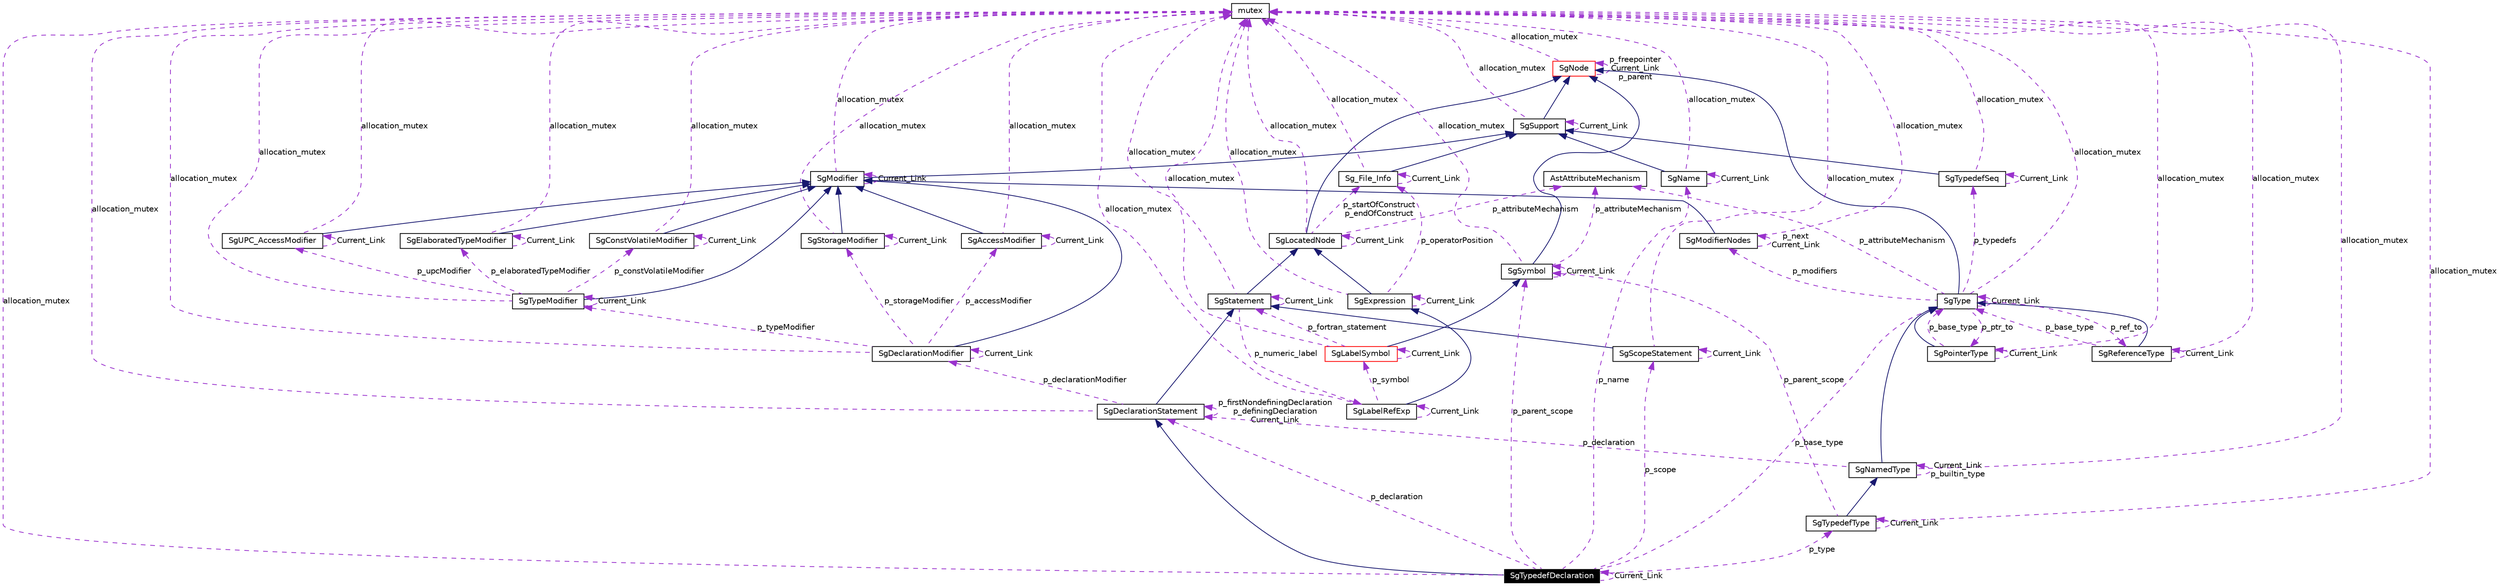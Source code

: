 digraph G
{
  edge [fontname="Helvetica",fontsize=10,labelfontname="Helvetica",labelfontsize=10];
  node [fontname="Helvetica",fontsize=10,shape=record];
  Node1 [label="SgTypedefDeclaration",height=0.2,width=0.4,color="white", fillcolor="black", style="filled" fontcolor="white"];
  Node2 -> Node1 [dir=back,color="midnightblue",fontsize=10,style="solid",fontname="Helvetica"];
  Node2 [label="SgDeclarationStatement",height=0.2,width=0.4,color="black",URL="$classSgDeclarationStatement.html"];
  Node3 -> Node2 [dir=back,color="midnightblue",fontsize=10,style="solid",fontname="Helvetica"];
  Node3 [label="SgStatement",height=0.2,width=0.4,color="black",URL="$classSgStatement.html"];
  Node4 -> Node3 [dir=back,color="midnightblue",fontsize=10,style="solid",fontname="Helvetica"];
  Node4 [label="SgLocatedNode",height=0.2,width=0.4,color="black",URL="$classSgLocatedNode.html"];
  Node5 -> Node4 [dir=back,color="midnightblue",fontsize=10,style="solid",fontname="Helvetica"];
  Node5 [label="SgNode",height=0.2,width=0.4,color="red",URL="$classSgNode.html"];
  Node5 -> Node5 [dir=back,color="darkorchid3",fontsize=10,style="dashed",label="p_freepointer\nCurrent_Link\np_parent",fontname="Helvetica"];
  Node6 -> Node5 [dir=back,color="darkorchid3",fontsize=10,style="dashed",label="allocation_mutex",fontname="Helvetica"];
  Node6 [label="mutex",height=0.2,width=0.4,color="black",URL="$classmutex.html"];
  Node6 -> Node4 [dir=back,color="darkorchid3",fontsize=10,style="dashed",label="allocation_mutex",fontname="Helvetica"];
  Node7 -> Node4 [dir=back,color="darkorchid3",fontsize=10,style="dashed",label="p_attributeMechanism",fontname="Helvetica"];
  Node7 [label="AstAttributeMechanism",height=0.2,width=0.4,color="black",URL="$classAstAttributeMechanism.html"];
  Node8 -> Node4 [dir=back,color="darkorchid3",fontsize=10,style="dashed",label="p_startOfConstruct\np_endOfConstruct",fontname="Helvetica"];
  Node8 [label="Sg_File_Info",height=0.2,width=0.4,color="black",URL="$classSg__File__Info.html"];
  Node9 -> Node8 [dir=back,color="midnightblue",fontsize=10,style="solid",fontname="Helvetica"];
  Node9 [label="SgSupport",height=0.2,width=0.4,color="black",URL="$classSgSupport.html"];
  Node5 -> Node9 [dir=back,color="midnightblue",fontsize=10,style="solid",fontname="Helvetica"];
  Node6 -> Node9 [dir=back,color="darkorchid3",fontsize=10,style="dashed",label="allocation_mutex",fontname="Helvetica"];
  Node9 -> Node9 [dir=back,color="darkorchid3",fontsize=10,style="dashed",label="Current_Link",fontname="Helvetica"];
  Node6 -> Node8 [dir=back,color="darkorchid3",fontsize=10,style="dashed",label="allocation_mutex",fontname="Helvetica"];
  Node8 -> Node8 [dir=back,color="darkorchid3",fontsize=10,style="dashed",label="Current_Link",fontname="Helvetica"];
  Node4 -> Node4 [dir=back,color="darkorchid3",fontsize=10,style="dashed",label="Current_Link",fontname="Helvetica"];
  Node10 -> Node3 [dir=back,color="darkorchid3",fontsize=10,style="dashed",label="p_numeric_label",fontname="Helvetica"];
  Node10 [label="SgLabelRefExp",height=0.2,width=0.4,color="black",URL="$classSgLabelRefExp.html"];
  Node11 -> Node10 [dir=back,color="midnightblue",fontsize=10,style="solid",fontname="Helvetica"];
  Node11 [label="SgExpression",height=0.2,width=0.4,color="black",URL="$classSgExpression.html"];
  Node4 -> Node11 [dir=back,color="midnightblue",fontsize=10,style="solid",fontname="Helvetica"];
  Node11 -> Node11 [dir=back,color="darkorchid3",fontsize=10,style="dashed",label="Current_Link",fontname="Helvetica"];
  Node6 -> Node11 [dir=back,color="darkorchid3",fontsize=10,style="dashed",label="allocation_mutex",fontname="Helvetica"];
  Node8 -> Node11 [dir=back,color="darkorchid3",fontsize=10,style="dashed",label="p_operatorPosition",fontname="Helvetica"];
  Node10 -> Node10 [dir=back,color="darkorchid3",fontsize=10,style="dashed",label="Current_Link",fontname="Helvetica"];
  Node6 -> Node10 [dir=back,color="darkorchid3",fontsize=10,style="dashed",label="allocation_mutex",fontname="Helvetica"];
  Node12 -> Node10 [dir=back,color="darkorchid3",fontsize=10,style="dashed",label="p_symbol",fontname="Helvetica"];
  Node12 [label="SgLabelSymbol",height=0.2,width=0.4,color="red",URL="$classSgLabelSymbol.html"];
  Node13 -> Node12 [dir=back,color="midnightblue",fontsize=10,style="solid",fontname="Helvetica"];
  Node13 [label="SgSymbol",height=0.2,width=0.4,color="black",URL="$classSgSymbol.html"];
  Node5 -> Node13 [dir=back,color="midnightblue",fontsize=10,style="solid",fontname="Helvetica"];
  Node6 -> Node13 [dir=back,color="darkorchid3",fontsize=10,style="dashed",label="allocation_mutex",fontname="Helvetica"];
  Node7 -> Node13 [dir=back,color="darkorchid3",fontsize=10,style="dashed",label="p_attributeMechanism",fontname="Helvetica"];
  Node13 -> Node13 [dir=back,color="darkorchid3",fontsize=10,style="dashed",label="Current_Link",fontname="Helvetica"];
  Node3 -> Node12 [dir=back,color="darkorchid3",fontsize=10,style="dashed",label="p_fortran_statement",fontname="Helvetica"];
  Node6 -> Node12 [dir=back,color="darkorchid3",fontsize=10,style="dashed",label="allocation_mutex",fontname="Helvetica"];
  Node12 -> Node12 [dir=back,color="darkorchid3",fontsize=10,style="dashed",label="Current_Link",fontname="Helvetica"];
  Node3 -> Node3 [dir=back,color="darkorchid3",fontsize=10,style="dashed",label="Current_Link",fontname="Helvetica"];
  Node6 -> Node3 [dir=back,color="darkorchid3",fontsize=10,style="dashed",label="allocation_mutex",fontname="Helvetica"];
  Node14 -> Node2 [dir=back,color="darkorchid3",fontsize=10,style="dashed",label="p_declarationModifier",fontname="Helvetica"];
  Node14 [label="SgDeclarationModifier",height=0.2,width=0.4,color="black",URL="$classSgDeclarationModifier.html"];
  Node15 -> Node14 [dir=back,color="midnightblue",fontsize=10,style="solid",fontname="Helvetica"];
  Node15 [label="SgModifier",height=0.2,width=0.4,color="black",URL="$classSgModifier.html"];
  Node9 -> Node15 [dir=back,color="midnightblue",fontsize=10,style="solid",fontname="Helvetica"];
  Node6 -> Node15 [dir=back,color="darkorchid3",fontsize=10,style="dashed",label="allocation_mutex",fontname="Helvetica"];
  Node15 -> Node15 [dir=back,color="darkorchid3",fontsize=10,style="dashed",label="Current_Link",fontname="Helvetica"];
  Node16 -> Node14 [dir=back,color="darkorchid3",fontsize=10,style="dashed",label="p_typeModifier",fontname="Helvetica"];
  Node16 [label="SgTypeModifier",height=0.2,width=0.4,color="black",URL="$classSgTypeModifier.html"];
  Node15 -> Node16 [dir=back,color="midnightblue",fontsize=10,style="solid",fontname="Helvetica"];
  Node17 -> Node16 [dir=back,color="darkorchid3",fontsize=10,style="dashed",label="p_elaboratedTypeModifier",fontname="Helvetica"];
  Node17 [label="SgElaboratedTypeModifier",height=0.2,width=0.4,color="black",URL="$classSgElaboratedTypeModifier.html"];
  Node15 -> Node17 [dir=back,color="midnightblue",fontsize=10,style="solid",fontname="Helvetica"];
  Node17 -> Node17 [dir=back,color="darkorchid3",fontsize=10,style="dashed",label="Current_Link",fontname="Helvetica"];
  Node6 -> Node17 [dir=back,color="darkorchid3",fontsize=10,style="dashed",label="allocation_mutex",fontname="Helvetica"];
  Node16 -> Node16 [dir=back,color="darkorchid3",fontsize=10,style="dashed",label="Current_Link",fontname="Helvetica"];
  Node18 -> Node16 [dir=back,color="darkorchid3",fontsize=10,style="dashed",label="p_constVolatileModifier",fontname="Helvetica"];
  Node18 [label="SgConstVolatileModifier",height=0.2,width=0.4,color="black",URL="$classSgConstVolatileModifier.html"];
  Node15 -> Node18 [dir=back,color="midnightblue",fontsize=10,style="solid",fontname="Helvetica"];
  Node18 -> Node18 [dir=back,color="darkorchid3",fontsize=10,style="dashed",label="Current_Link",fontname="Helvetica"];
  Node6 -> Node18 [dir=back,color="darkorchid3",fontsize=10,style="dashed",label="allocation_mutex",fontname="Helvetica"];
  Node6 -> Node16 [dir=back,color="darkorchid3",fontsize=10,style="dashed",label="allocation_mutex",fontname="Helvetica"];
  Node19 -> Node16 [dir=back,color="darkorchid3",fontsize=10,style="dashed",label="p_upcModifier",fontname="Helvetica"];
  Node19 [label="SgUPC_AccessModifier",height=0.2,width=0.4,color="black",URL="$classSgUPC__AccessModifier.html"];
  Node15 -> Node19 [dir=back,color="midnightblue",fontsize=10,style="solid",fontname="Helvetica"];
  Node6 -> Node19 [dir=back,color="darkorchid3",fontsize=10,style="dashed",label="allocation_mutex",fontname="Helvetica"];
  Node19 -> Node19 [dir=back,color="darkorchid3",fontsize=10,style="dashed",label="Current_Link",fontname="Helvetica"];
  Node14 -> Node14 [dir=back,color="darkorchid3",fontsize=10,style="dashed",label="Current_Link",fontname="Helvetica"];
  Node6 -> Node14 [dir=back,color="darkorchid3",fontsize=10,style="dashed",label="allocation_mutex",fontname="Helvetica"];
  Node20 -> Node14 [dir=back,color="darkorchid3",fontsize=10,style="dashed",label="p_storageModifier",fontname="Helvetica"];
  Node20 [label="SgStorageModifier",height=0.2,width=0.4,color="black",URL="$classSgStorageModifier.html"];
  Node15 -> Node20 [dir=back,color="midnightblue",fontsize=10,style="solid",fontname="Helvetica"];
  Node6 -> Node20 [dir=back,color="darkorchid3",fontsize=10,style="dashed",label="allocation_mutex",fontname="Helvetica"];
  Node20 -> Node20 [dir=back,color="darkorchid3",fontsize=10,style="dashed",label="Current_Link",fontname="Helvetica"];
  Node21 -> Node14 [dir=back,color="darkorchid3",fontsize=10,style="dashed",label="p_accessModifier",fontname="Helvetica"];
  Node21 [label="SgAccessModifier",height=0.2,width=0.4,color="black",URL="$classSgAccessModifier.html"];
  Node15 -> Node21 [dir=back,color="midnightblue",fontsize=10,style="solid",fontname="Helvetica"];
  Node6 -> Node21 [dir=back,color="darkorchid3",fontsize=10,style="dashed",label="allocation_mutex",fontname="Helvetica"];
  Node21 -> Node21 [dir=back,color="darkorchid3",fontsize=10,style="dashed",label="Current_Link",fontname="Helvetica"];
  Node6 -> Node2 [dir=back,color="darkorchid3",fontsize=10,style="dashed",label="allocation_mutex",fontname="Helvetica"];
  Node2 -> Node2 [dir=back,color="darkorchid3",fontsize=10,style="dashed",label="p_firstNondefiningDeclaration\np_definingDeclaration\nCurrent_Link",fontname="Helvetica"];
  Node6 -> Node1 [dir=back,color="darkorchid3",fontsize=10,style="dashed",label="allocation_mutex",fontname="Helvetica"];
  Node22 -> Node1 [dir=back,color="darkorchid3",fontsize=10,style="dashed",label="p_scope",fontname="Helvetica"];
  Node22 [label="SgScopeStatement",height=0.2,width=0.4,color="black",URL="$classSgScopeStatement.html"];
  Node3 -> Node22 [dir=back,color="midnightblue",fontsize=10,style="solid",fontname="Helvetica"];
  Node6 -> Node22 [dir=back,color="darkorchid3",fontsize=10,style="dashed",label="allocation_mutex",fontname="Helvetica"];
  Node22 -> Node22 [dir=back,color="darkorchid3",fontsize=10,style="dashed",label="Current_Link",fontname="Helvetica"];
  Node23 -> Node1 [dir=back,color="darkorchid3",fontsize=10,style="dashed",label="p_type",fontname="Helvetica"];
  Node23 [label="SgTypedefType",height=0.2,width=0.4,color="black",URL="$classSgTypedefType.html"];
  Node24 -> Node23 [dir=back,color="midnightblue",fontsize=10,style="solid",fontname="Helvetica"];
  Node24 [label="SgNamedType",height=0.2,width=0.4,color="black",URL="$classSgNamedType.html"];
  Node25 -> Node24 [dir=back,color="midnightblue",fontsize=10,style="solid",fontname="Helvetica"];
  Node25 [label="SgType",height=0.2,width=0.4,color="black",URL="$classSgType.html"];
  Node5 -> Node25 [dir=back,color="midnightblue",fontsize=10,style="solid",fontname="Helvetica"];
  Node26 -> Node25 [dir=back,color="darkorchid3",fontsize=10,style="dashed",label="p_ptr_to",fontname="Helvetica"];
  Node26 [label="SgPointerType",height=0.2,width=0.4,color="black",URL="$classSgPointerType.html"];
  Node25 -> Node26 [dir=back,color="midnightblue",fontsize=10,style="solid",fontname="Helvetica"];
  Node26 -> Node26 [dir=back,color="darkorchid3",fontsize=10,style="dashed",label="Current_Link",fontname="Helvetica"];
  Node6 -> Node26 [dir=back,color="darkorchid3",fontsize=10,style="dashed",label="allocation_mutex",fontname="Helvetica"];
  Node25 -> Node26 [dir=back,color="darkorchid3",fontsize=10,style="dashed",label="p_base_type",fontname="Helvetica"];
  Node27 -> Node25 [dir=back,color="darkorchid3",fontsize=10,style="dashed",label="p_ref_to",fontname="Helvetica"];
  Node27 [label="SgReferenceType",height=0.2,width=0.4,color="black",URL="$classSgReferenceType.html"];
  Node25 -> Node27 [dir=back,color="midnightblue",fontsize=10,style="solid",fontname="Helvetica"];
  Node27 -> Node27 [dir=back,color="darkorchid3",fontsize=10,style="dashed",label="Current_Link",fontname="Helvetica"];
  Node6 -> Node27 [dir=back,color="darkorchid3",fontsize=10,style="dashed",label="allocation_mutex",fontname="Helvetica"];
  Node25 -> Node27 [dir=back,color="darkorchid3",fontsize=10,style="dashed",label="p_base_type",fontname="Helvetica"];
  Node28 -> Node25 [dir=back,color="darkorchid3",fontsize=10,style="dashed",label="p_modifiers",fontname="Helvetica"];
  Node28 [label="SgModifierNodes",height=0.2,width=0.4,color="black",URL="$classSgModifierNodes.html"];
  Node15 -> Node28 [dir=back,color="midnightblue",fontsize=10,style="solid",fontname="Helvetica"];
  Node28 -> Node28 [dir=back,color="darkorchid3",fontsize=10,style="dashed",label="p_next\nCurrent_Link",fontname="Helvetica"];
  Node6 -> Node28 [dir=back,color="darkorchid3",fontsize=10,style="dashed",label="allocation_mutex",fontname="Helvetica"];
  Node6 -> Node25 [dir=back,color="darkorchid3",fontsize=10,style="dashed",label="allocation_mutex",fontname="Helvetica"];
  Node7 -> Node25 [dir=back,color="darkorchid3",fontsize=10,style="dashed",label="p_attributeMechanism",fontname="Helvetica"];
  Node29 -> Node25 [dir=back,color="darkorchid3",fontsize=10,style="dashed",label="p_typedefs",fontname="Helvetica"];
  Node29 [label="SgTypedefSeq",height=0.2,width=0.4,color="black",URL="$classSgTypedefSeq.html"];
  Node9 -> Node29 [dir=back,color="midnightblue",fontsize=10,style="solid",fontname="Helvetica"];
  Node6 -> Node29 [dir=back,color="darkorchid3",fontsize=10,style="dashed",label="allocation_mutex",fontname="Helvetica"];
  Node29 -> Node29 [dir=back,color="darkorchid3",fontsize=10,style="dashed",label="Current_Link",fontname="Helvetica"];
  Node25 -> Node25 [dir=back,color="darkorchid3",fontsize=10,style="dashed",label="Current_Link",fontname="Helvetica"];
  Node6 -> Node24 [dir=back,color="darkorchid3",fontsize=10,style="dashed",label="allocation_mutex",fontname="Helvetica"];
  Node24 -> Node24 [dir=back,color="darkorchid3",fontsize=10,style="dashed",label="Current_Link\np_builtin_type",fontname="Helvetica"];
  Node2 -> Node24 [dir=back,color="darkorchid3",fontsize=10,style="dashed",label="p_declaration",fontname="Helvetica"];
  Node6 -> Node23 [dir=back,color="darkorchid3",fontsize=10,style="dashed",label="allocation_mutex",fontname="Helvetica"];
  Node23 -> Node23 [dir=back,color="darkorchid3",fontsize=10,style="dashed",label="Current_Link",fontname="Helvetica"];
  Node13 -> Node23 [dir=back,color="darkorchid3",fontsize=10,style="dashed",label="p_parent_scope",fontname="Helvetica"];
  Node13 -> Node1 [dir=back,color="darkorchid3",fontsize=10,style="dashed",label="p_parent_scope",fontname="Helvetica"];
  Node25 -> Node1 [dir=back,color="darkorchid3",fontsize=10,style="dashed",label="p_base_type",fontname="Helvetica"];
  Node30 -> Node1 [dir=back,color="darkorchid3",fontsize=10,style="dashed",label="p_name",fontname="Helvetica"];
  Node30 [label="SgName",height=0.2,width=0.4,color="black",URL="$classSgName.html"];
  Node9 -> Node30 [dir=back,color="midnightblue",fontsize=10,style="solid",fontname="Helvetica"];
  Node6 -> Node30 [dir=back,color="darkorchid3",fontsize=10,style="dashed",label="allocation_mutex",fontname="Helvetica"];
  Node30 -> Node30 [dir=back,color="darkorchid3",fontsize=10,style="dashed",label="Current_Link",fontname="Helvetica"];
  Node1 -> Node1 [dir=back,color="darkorchid3",fontsize=10,style="dashed",label="Current_Link",fontname="Helvetica"];
  Node2 -> Node1 [dir=back,color="darkorchid3",fontsize=10,style="dashed",label="p_declaration",fontname="Helvetica"];
}
